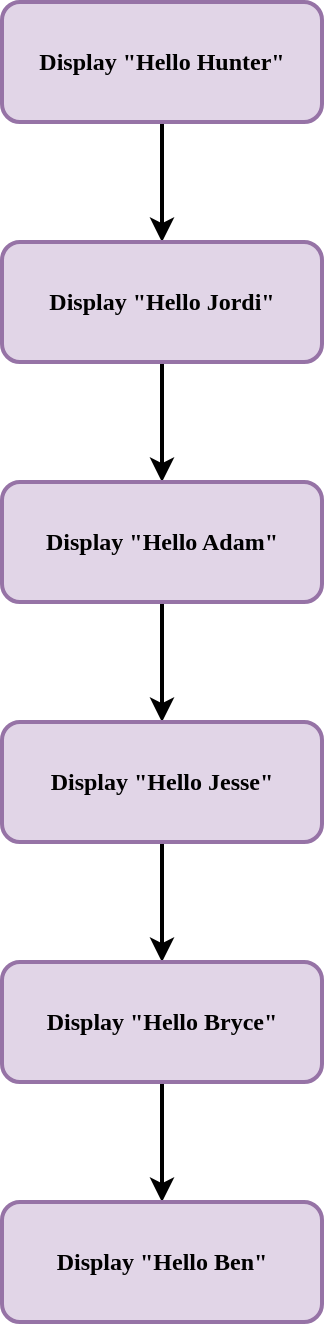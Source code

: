 <mxfile version="20.3.0" type="device" pages="3"><diagram id="w5x7P2G6EXNcgq-hI8m3" name="Page-1"><mxGraphModel dx="942" dy="737" grid="1" gridSize="10" guides="1" tooltips="1" connect="1" arrows="1" fold="1" page="1" pageScale="1" pageWidth="827" pageHeight="1169" math="0" shadow="0"><root><mxCell id="0"/><mxCell id="1" parent="0"/><mxCell id="NTjDf3-hVFEUVr6UCk2g-8" style="edgeStyle=orthogonalEdgeStyle;rounded=0;orthogonalLoop=1;jettySize=auto;html=1;exitX=0.5;exitY=1;exitDx=0;exitDy=0;entryX=0.5;entryY=0;entryDx=0;entryDy=0;fontFamily=Comic Sans MS;fontSize=12;strokeWidth=2;" parent="1" source="NTjDf3-hVFEUVr6UCk2g-1" target="NTjDf3-hVFEUVr6UCk2g-3" edge="1"><mxGeometry relative="1" as="geometry"/></mxCell><mxCell id="NTjDf3-hVFEUVr6UCk2g-1" value="Display &quot;Hello Hunter&quot;" style="rounded=1;whiteSpace=wrap;html=1;fontFamily=Comic Sans MS;fontStyle=1;fontSize=12;fillColor=#e1d5e7;strokeColor=#9673a6;strokeWidth=2;" parent="1" vertex="1"><mxGeometry x="160" y="80" width="160" height="60" as="geometry"/></mxCell><mxCell id="NTjDf3-hVFEUVr6UCk2g-9" style="edgeStyle=orthogonalEdgeStyle;rounded=0;orthogonalLoop=1;jettySize=auto;html=1;exitX=0.5;exitY=1;exitDx=0;exitDy=0;entryX=0.5;entryY=0;entryDx=0;entryDy=0;fontFamily=Comic Sans MS;fontSize=12;strokeWidth=2;" parent="1" source="NTjDf3-hVFEUVr6UCk2g-3" target="NTjDf3-hVFEUVr6UCk2g-4" edge="1"><mxGeometry relative="1" as="geometry"/></mxCell><mxCell id="NTjDf3-hVFEUVr6UCk2g-3" value="Display &quot;Hello Jordi&quot;" style="rounded=1;whiteSpace=wrap;html=1;fontFamily=Comic Sans MS;fontStyle=1;fontSize=12;fillColor=#e1d5e7;strokeColor=#9673a6;strokeWidth=2;" parent="1" vertex="1"><mxGeometry x="160" y="200" width="160" height="60" as="geometry"/></mxCell><mxCell id="NTjDf3-hVFEUVr6UCk2g-10" style="edgeStyle=orthogonalEdgeStyle;rounded=0;orthogonalLoop=1;jettySize=auto;html=1;exitX=0.5;exitY=1;exitDx=0;exitDy=0;entryX=0.5;entryY=0;entryDx=0;entryDy=0;strokeWidth=2;fontFamily=Comic Sans MS;fontSize=12;" parent="1" source="NTjDf3-hVFEUVr6UCk2g-4" target="NTjDf3-hVFEUVr6UCk2g-5" edge="1"><mxGeometry relative="1" as="geometry"/></mxCell><mxCell id="NTjDf3-hVFEUVr6UCk2g-4" value="Display &quot;Hello Adam&quot;" style="rounded=1;whiteSpace=wrap;html=1;fontFamily=Comic Sans MS;fontStyle=1;fontSize=12;fillColor=#e1d5e7;strokeColor=#9673a6;strokeWidth=2;" parent="1" vertex="1"><mxGeometry x="160" y="320" width="160" height="60" as="geometry"/></mxCell><mxCell id="NTjDf3-hVFEUVr6UCk2g-11" style="edgeStyle=orthogonalEdgeStyle;rounded=0;orthogonalLoop=1;jettySize=auto;html=1;exitX=0.5;exitY=1;exitDx=0;exitDy=0;entryX=0.5;entryY=0;entryDx=0;entryDy=0;strokeWidth=2;fontFamily=Comic Sans MS;fontSize=12;" parent="1" source="NTjDf3-hVFEUVr6UCk2g-5" target="NTjDf3-hVFEUVr6UCk2g-6" edge="1"><mxGeometry relative="1" as="geometry"/></mxCell><mxCell id="NTjDf3-hVFEUVr6UCk2g-5" value="Display &quot;Hello Jesse&quot;" style="rounded=1;whiteSpace=wrap;html=1;fontFamily=Comic Sans MS;fontStyle=1;fontSize=12;fillColor=#e1d5e7;strokeColor=#9673a6;strokeWidth=2;" parent="1" vertex="1"><mxGeometry x="160" y="440" width="160" height="60" as="geometry"/></mxCell><mxCell id="NTjDf3-hVFEUVr6UCk2g-12" style="edgeStyle=orthogonalEdgeStyle;rounded=0;orthogonalLoop=1;jettySize=auto;html=1;exitX=0.5;exitY=1;exitDx=0;exitDy=0;entryX=0.5;entryY=0;entryDx=0;entryDy=0;strokeWidth=2;fontFamily=Comic Sans MS;fontSize=12;" parent="1" source="NTjDf3-hVFEUVr6UCk2g-6" target="NTjDf3-hVFEUVr6UCk2g-7" edge="1"><mxGeometry relative="1" as="geometry"/></mxCell><mxCell id="NTjDf3-hVFEUVr6UCk2g-6" value="Display &quot;Hello Bryce&quot;" style="rounded=1;whiteSpace=wrap;html=1;fontFamily=Comic Sans MS;fontStyle=1;fontSize=12;fillColor=#e1d5e7;strokeColor=#9673a6;strokeWidth=2;" parent="1" vertex="1"><mxGeometry x="160" y="560" width="160" height="60" as="geometry"/></mxCell><mxCell id="NTjDf3-hVFEUVr6UCk2g-7" value="Display &quot;Hello Ben&quot;" style="rounded=1;whiteSpace=wrap;html=1;fontFamily=Comic Sans MS;fontStyle=1;fontSize=12;fillColor=#e1d5e7;strokeColor=#9673a6;strokeWidth=2;" parent="1" vertex="1"><mxGeometry x="160" y="680" width="160" height="60" as="geometry"/></mxCell></root></mxGraphModel></diagram><diagram id="aTJ0d9E9QlJtqlVHEf84" name="Page-2"><mxGraphModel dx="942" dy="737" grid="1" gridSize="10" guides="1" tooltips="1" connect="1" arrows="1" fold="1" page="1" pageScale="1" pageWidth="827" pageHeight="1169" math="0" shadow="0"><root><mxCell id="0"/><mxCell id="1" parent="0"/><mxCell id="64Vs3W6re81teSfdjR8x-1" value="Process" style="rounded=1;whiteSpace=wrap;html=1;strokeWidth=2;fontFamily=Comic Sans MS;fontSize=12;fillColor=#e1d5e7;strokeColor=#9673a6;fontStyle=1" parent="1" vertex="1"><mxGeometry x="280" y="410" width="160" height="60" as="geometry"/></mxCell><mxCell id="64Vs3W6re81teSfdjR8x-2" value="Flow" style="endArrow=classic;html=1;rounded=0;strokeWidth=2;fontFamily=Comic Sans MS;fontSize=12;fontStyle=1" parent="1" edge="1"><mxGeometry width="50" height="50" relative="1" as="geometry"><mxPoint x="480" y="439.5" as="sourcePoint"/><mxPoint x="640" y="439.5" as="targetPoint"/></mxGeometry></mxCell></root></mxGraphModel></diagram><diagram id="nQWGAwzyK7T1GPbXo3DT" name="Page-3"><mxGraphModel dx="222" dy="737" grid="1" gridSize="10" guides="1" tooltips="1" connect="1" arrows="1" fold="1" page="1" pageScale="1" pageWidth="827" pageHeight="1169" math="0" shadow="0"><root><mxCell id="0"/><mxCell id="1" parent="0"/><mxCell id="dkV6Y1B76Zmv7AnTD_vW-3" style="edgeStyle=orthogonalEdgeStyle;rounded=0;orthogonalLoop=1;jettySize=auto;html=1;exitX=0.5;exitY=1;exitDx=0;exitDy=0;exitPerimeter=0;entryX=0.5;entryY=0;entryDx=0;entryDy=0;strokeWidth=2;" edge="1" parent="1" source="dkV6Y1B76Zmv7AnTD_vW-1" target="dkV6Y1B76Zmv7AnTD_vW-2"><mxGeometry relative="1" as="geometry"/></mxCell><mxCell id="dkV6Y1B76Zmv7AnTD_vW-1" value="Begin" style="strokeWidth=2;html=1;shape=mxgraph.flowchart.terminator;whiteSpace=wrap;fillColor=#d5e8d4;strokeColor=#82b366;fontFamily=Comic Sans MS;fontStyle=1" vertex="1" parent="1"><mxGeometry x="110" y="40" width="100" height="40" as="geometry"/></mxCell><mxCell id="dkV6Y1B76Zmv7AnTD_vW-6" style="edgeStyle=orthogonalEdgeStyle;rounded=0;orthogonalLoop=1;jettySize=auto;html=1;exitX=0.5;exitY=1;exitDx=0;exitDy=0;entryX=0.5;entryY=0;entryDx=0;entryDy=0;strokeWidth=2;" edge="1" parent="1" source="dkV6Y1B76Zmv7AnTD_vW-2" target="dkV6Y1B76Zmv7AnTD_vW-5"><mxGeometry relative="1" as="geometry"/></mxCell><mxCell id="dkV6Y1B76Zmv7AnTD_vW-2" value="Create names list" style="rounded=1;whiteSpace=wrap;html=1;strokeWidth=2;fontFamily=Comic Sans MS;fontSize=12;fillColor=#e1d5e7;strokeColor=#9673a6;fontStyle=1" vertex="1" parent="1"><mxGeometry x="80" y="120" width="160" height="40" as="geometry"/></mxCell><mxCell id="dkV6Y1B76Zmv7AnTD_vW-9" style="edgeStyle=orthogonalEdgeStyle;rounded=0;orthogonalLoop=1;jettySize=auto;html=1;exitX=0.5;exitY=1;exitDx=0;exitDy=0;strokeWidth=2;" edge="1" parent="1" source="dkV6Y1B76Zmv7AnTD_vW-5" target="dkV6Y1B76Zmv7AnTD_vW-8"><mxGeometry relative="1" as="geometry"/></mxCell><mxCell id="dkV6Y1B76Zmv7AnTD_vW-5" value="Take next name from list" style="rounded=1;whiteSpace=wrap;html=1;strokeWidth=2;fontFamily=Comic Sans MS;fontSize=12;fillColor=#e1d5e7;strokeColor=#9673a6;fontStyle=1" vertex="1" parent="1"><mxGeometry x="80" y="200" width="160" height="40" as="geometry"/></mxCell><mxCell id="dkV6Y1B76Zmv7AnTD_vW-11" style="edgeStyle=orthogonalEdgeStyle;rounded=0;orthogonalLoop=1;jettySize=auto;html=1;exitX=0.5;exitY=1;exitDx=0;exitDy=0;entryX=0.5;entryY=0;entryDx=0;entryDy=0;strokeWidth=2;" edge="1" parent="1" source="dkV6Y1B76Zmv7AnTD_vW-8" target="dkV6Y1B76Zmv7AnTD_vW-10"><mxGeometry relative="1" as="geometry"/></mxCell><mxCell id="dkV6Y1B76Zmv7AnTD_vW-8" value="Display &quot;Hello&quot; name" style="rounded=1;whiteSpace=wrap;html=1;strokeWidth=2;fontFamily=Comic Sans MS;fontSize=12;fillColor=#e1d5e7;strokeColor=#9673a6;fontStyle=1" vertex="1" parent="1"><mxGeometry x="80" y="280" width="160" height="40" as="geometry"/></mxCell><mxCell id="dkV6Y1B76Zmv7AnTD_vW-13" style="edgeStyle=orthogonalEdgeStyle;rounded=0;orthogonalLoop=1;jettySize=auto;html=1;exitX=0.5;exitY=1;exitDx=0;exitDy=0;entryX=0.5;entryY=0;entryDx=0;entryDy=0;entryPerimeter=0;strokeWidth=2;" edge="1" parent="1" source="dkV6Y1B76Zmv7AnTD_vW-10" target="dkV6Y1B76Zmv7AnTD_vW-12"><mxGeometry relative="1" as="geometry"/></mxCell><mxCell id="dkV6Y1B76Zmv7AnTD_vW-10" value="Display &quot;How are you?&quot;" style="rounded=1;whiteSpace=wrap;html=1;strokeWidth=2;fontFamily=Comic Sans MS;fontSize=12;fillColor=#e1d5e7;strokeColor=#9673a6;fontStyle=1" vertex="1" parent="1"><mxGeometry x="80" y="360" width="160" height="40" as="geometry"/></mxCell><mxCell id="dkV6Y1B76Zmv7AnTD_vW-14" value="No" style="edgeStyle=orthogonalEdgeStyle;rounded=0;orthogonalLoop=1;jettySize=auto;html=1;exitX=1;exitY=0.5;exitDx=0;exitDy=0;exitPerimeter=0;entryX=1;entryY=0.5;entryDx=0;entryDy=0;strokeWidth=2;fontFamily=Comic Sans MS;fontStyle=1" edge="1" parent="1" source="dkV6Y1B76Zmv7AnTD_vW-12" target="dkV6Y1B76Zmv7AnTD_vW-5"><mxGeometry relative="1" as="geometry"><Array as="points"><mxPoint x="320" y="490"/><mxPoint x="320" y="220"/></Array></mxGeometry></mxCell><mxCell id="dkV6Y1B76Zmv7AnTD_vW-16" value="Yes" style="edgeStyle=orthogonalEdgeStyle;rounded=0;orthogonalLoop=1;jettySize=auto;html=1;exitX=0.5;exitY=1;exitDx=0;exitDy=0;exitPerimeter=0;entryX=0.5;entryY=0;entryDx=0;entryDy=0;strokeWidth=2;fontFamily=Comic Sans MS;fontStyle=1" edge="1" parent="1" source="dkV6Y1B76Zmv7AnTD_vW-12" target="dkV6Y1B76Zmv7AnTD_vW-15"><mxGeometry relative="1" as="geometry"/></mxCell><mxCell id="dkV6Y1B76Zmv7AnTD_vW-12" value="Last name &lt;br&gt;in list?" style="strokeWidth=2;html=1;shape=mxgraph.flowchart.decision;whiteSpace=wrap;fillColor=#fff2cc;strokeColor=#d6b656;fontFamily=Comic Sans MS;fontStyle=1" vertex="1" parent="1"><mxGeometry x="110" y="440" width="100" height="100" as="geometry"/></mxCell><mxCell id="dkV6Y1B76Zmv7AnTD_vW-18" style="edgeStyle=orthogonalEdgeStyle;rounded=0;orthogonalLoop=1;jettySize=auto;html=1;exitX=0.5;exitY=1;exitDx=0;exitDy=0;entryX=0.5;entryY=0;entryDx=0;entryDy=0;entryPerimeter=0;strokeWidth=2;fontFamily=Comic Sans MS;" edge="1" parent="1" source="dkV6Y1B76Zmv7AnTD_vW-15" target="dkV6Y1B76Zmv7AnTD_vW-17"><mxGeometry relative="1" as="geometry"/></mxCell><mxCell id="dkV6Y1B76Zmv7AnTD_vW-15" value="Display&lt;br&gt;&quot;Come in and sit down&quot;" style="rounded=1;whiteSpace=wrap;html=1;strokeWidth=2;fontFamily=Comic Sans MS;fontSize=12;fillColor=#e1d5e7;strokeColor=#9673a6;fontStyle=1" vertex="1" parent="1"><mxGeometry x="80" y="600" width="160" height="40" as="geometry"/></mxCell><mxCell id="dkV6Y1B76Zmv7AnTD_vW-17" value="End" style="strokeWidth=2;html=1;shape=mxgraph.flowchart.terminator;whiteSpace=wrap;fillColor=#d5e8d4;strokeColor=#82b366;fontFamily=Comic Sans MS;fontStyle=1" vertex="1" parent="1"><mxGeometry x="110" y="680" width="100" height="40" as="geometry"/></mxCell></root></mxGraphModel></diagram></mxfile>